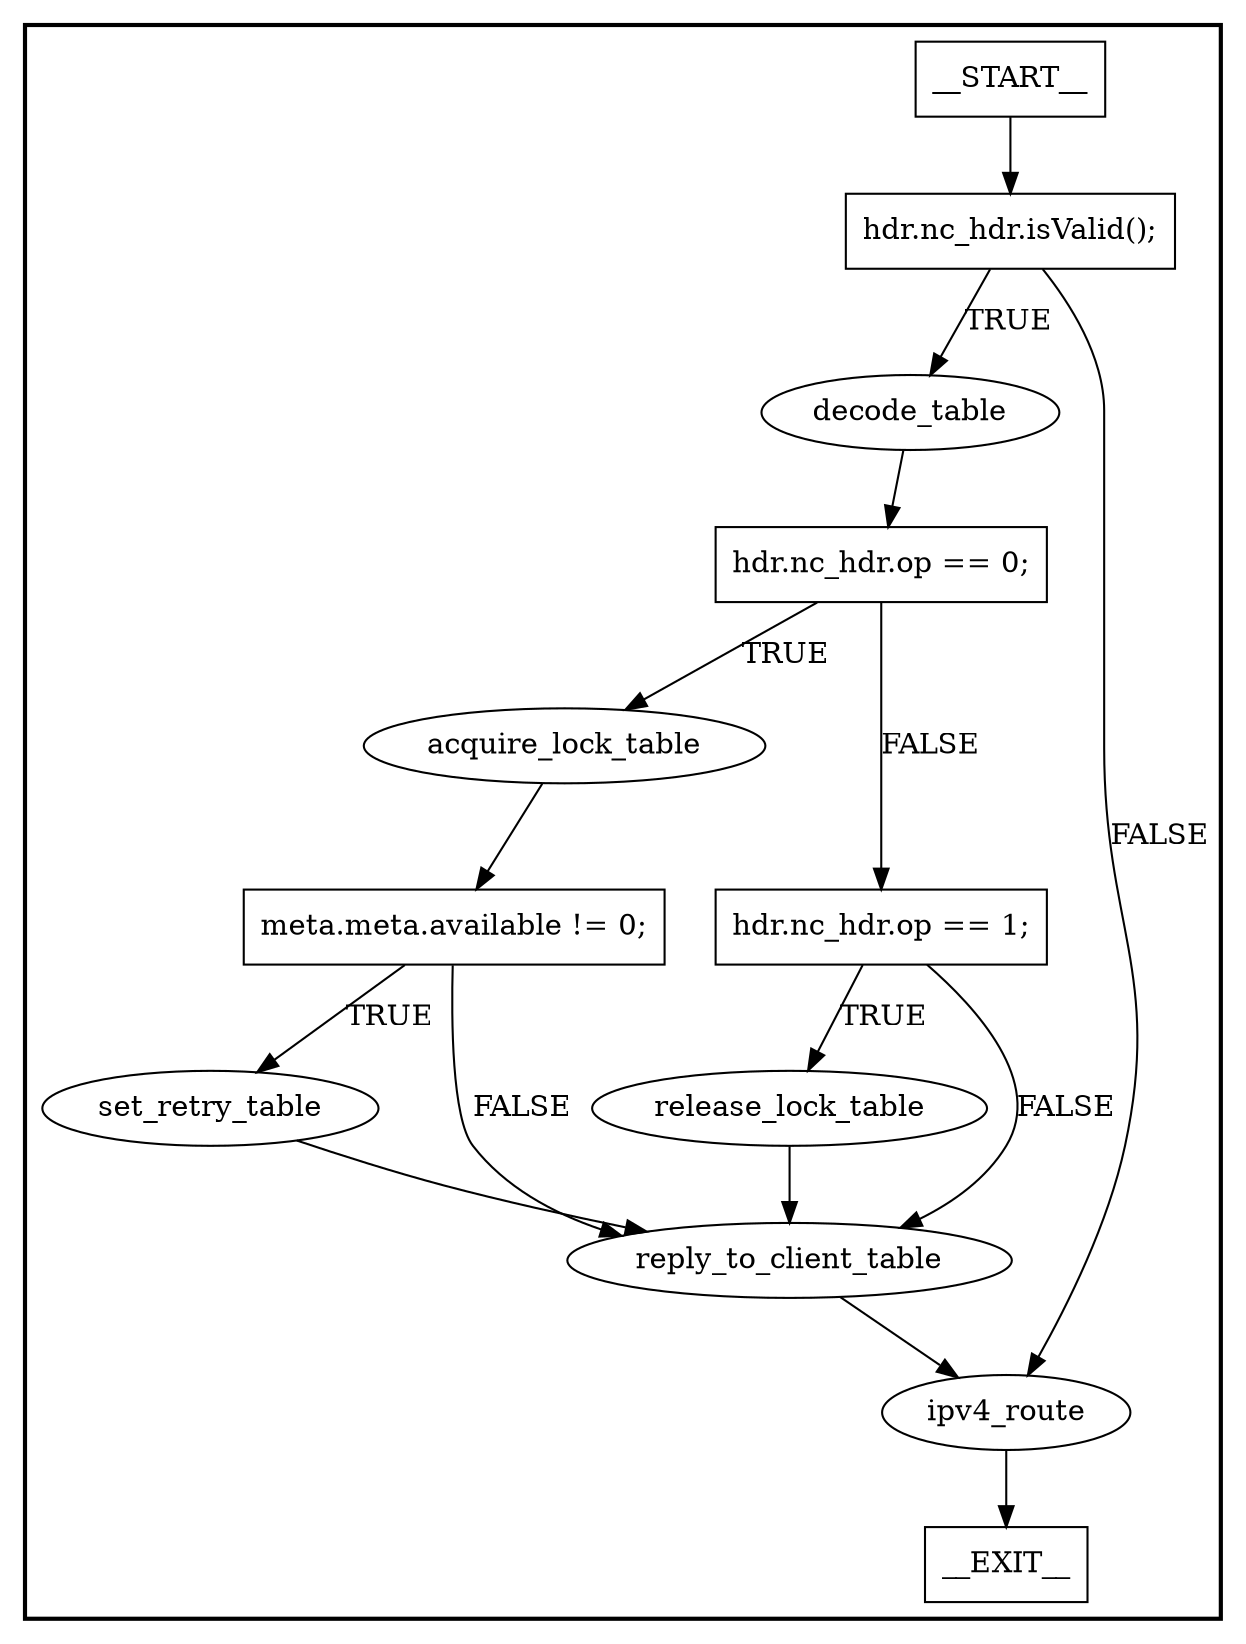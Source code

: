 digraph ingress {
subgraph cluster {
graph [
label="", labeljust=r, style=bold];
0[label=__START__, margin="", shape=rectangle, style=solid];
1[label=__EXIT__, margin="", shape=rectangle, style=solid];
2[label="hdr.nc_hdr.isValid();", margin="", shape=rectangle, style=solid];
3[label=decode_table, margin="", shape=ellipse, style=solid];
4[label="hdr.nc_hdr.op == 0;", margin="", shape=rectangle, style=solid];
5[label=acquire_lock_table, margin="", shape=ellipse, style=solid];
6[label="meta.meta.available != 0;", margin="", shape=rectangle, style=solid];
7[label=set_retry_table, margin="", shape=ellipse, style=solid];
8[label="hdr.nc_hdr.op == 1;", margin="", shape=rectangle, style=solid];
9[label=release_lock_table, margin="", shape=ellipse, style=solid];
10[label=reply_to_client_table, margin="", shape=ellipse, style=solid];
11[label=ipv4_route, margin="", shape=ellipse, style=solid];
0 -> 2[label=""];
2 -> 3[label=TRUE];
2 -> 11[label=FALSE];
3 -> 4[label=""];
4 -> 5[label=TRUE];
4 -> 8[label=FALSE];
5 -> 6[label=""];
6 -> 7[label=TRUE];
6 -> 10[label=FALSE];
7 -> 10[label=""];
8 -> 9[label=TRUE];
8 -> 10[label=FALSE];
9 -> 10[label=""];
10 -> 11[label=""];
11 -> 1[label=""];
}
}

